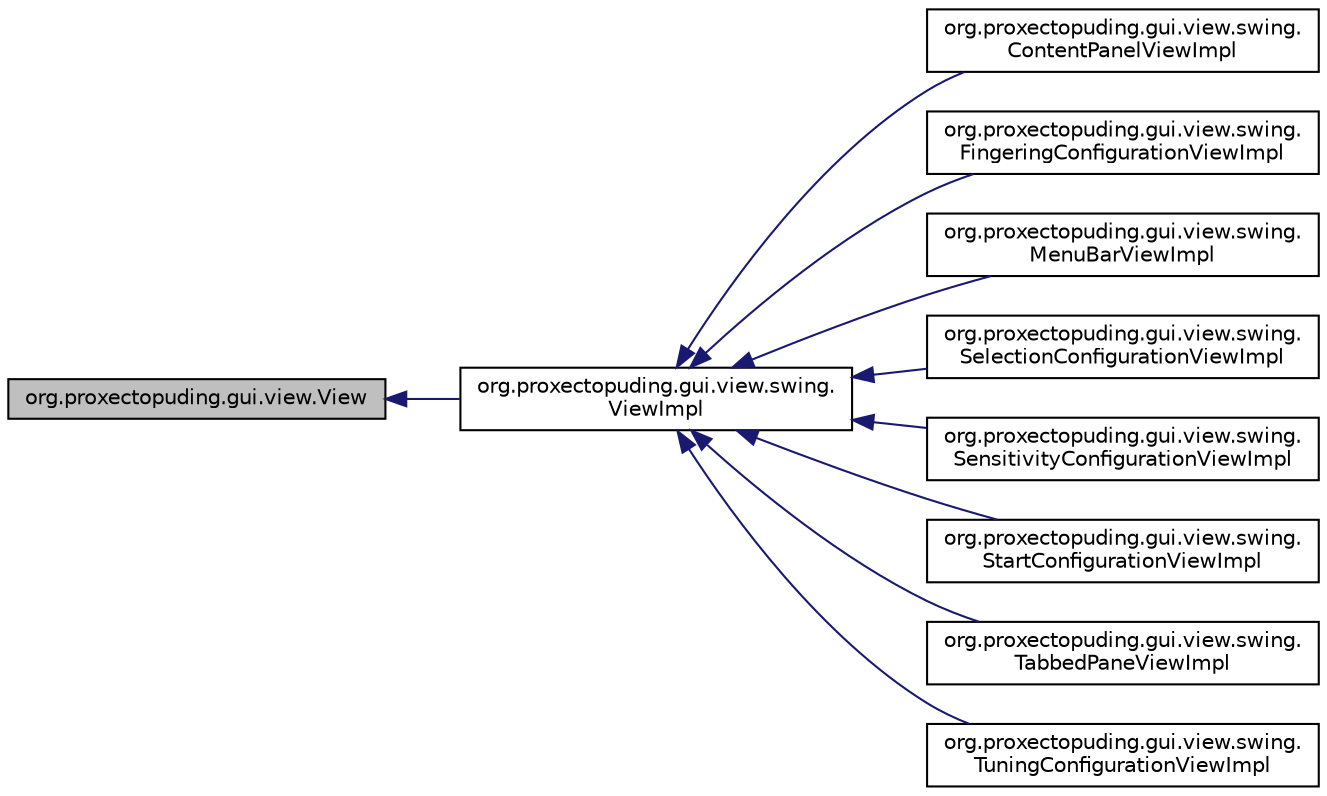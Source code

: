 digraph "org.proxectopuding.gui.view.View"
{
  edge [fontname="Helvetica",fontsize="10",labelfontname="Helvetica",labelfontsize="10"];
  node [fontname="Helvetica",fontsize="10",shape=record];
  rankdir="LR";
  Node0 [label="org.proxectopuding.gui.view.View",height=0.2,width=0.4,color="black", fillcolor="grey75", style="filled", fontcolor="black"];
  Node0 -> Node1 [dir="back",color="midnightblue",fontsize="10",style="solid",fontname="Helvetica"];
  Node1 [label="org.proxectopuding.gui.view.swing.\lViewImpl",height=0.2,width=0.4,color="black", fillcolor="white", style="filled",URL="$classorg_1_1proxectopuding_1_1gui_1_1view_1_1swing_1_1ViewImpl.html"];
  Node1 -> Node2 [dir="back",color="midnightblue",fontsize="10",style="solid",fontname="Helvetica"];
  Node2 [label="org.proxectopuding.gui.view.swing.\lContentPanelViewImpl",height=0.2,width=0.4,color="black", fillcolor="white", style="filled",URL="$classorg_1_1proxectopuding_1_1gui_1_1view_1_1swing_1_1ContentPanelViewImpl.html"];
  Node1 -> Node3 [dir="back",color="midnightblue",fontsize="10",style="solid",fontname="Helvetica"];
  Node3 [label="org.proxectopuding.gui.view.swing.\lFingeringConfigurationViewImpl",height=0.2,width=0.4,color="black", fillcolor="white", style="filled",URL="$classorg_1_1proxectopuding_1_1gui_1_1view_1_1swing_1_1FingeringConfigurationViewImpl.html"];
  Node1 -> Node4 [dir="back",color="midnightblue",fontsize="10",style="solid",fontname="Helvetica"];
  Node4 [label="org.proxectopuding.gui.view.swing.\lMenuBarViewImpl",height=0.2,width=0.4,color="black", fillcolor="white", style="filled",URL="$classorg_1_1proxectopuding_1_1gui_1_1view_1_1swing_1_1MenuBarViewImpl.html"];
  Node1 -> Node5 [dir="back",color="midnightblue",fontsize="10",style="solid",fontname="Helvetica"];
  Node5 [label="org.proxectopuding.gui.view.swing.\lSelectionConfigurationViewImpl",height=0.2,width=0.4,color="black", fillcolor="white", style="filled",URL="$classorg_1_1proxectopuding_1_1gui_1_1view_1_1swing_1_1SelectionConfigurationViewImpl.html"];
  Node1 -> Node6 [dir="back",color="midnightblue",fontsize="10",style="solid",fontname="Helvetica"];
  Node6 [label="org.proxectopuding.gui.view.swing.\lSensitivityConfigurationViewImpl",height=0.2,width=0.4,color="black", fillcolor="white", style="filled",URL="$classorg_1_1proxectopuding_1_1gui_1_1view_1_1swing_1_1SensitivityConfigurationViewImpl.html"];
  Node1 -> Node7 [dir="back",color="midnightblue",fontsize="10",style="solid",fontname="Helvetica"];
  Node7 [label="org.proxectopuding.gui.view.swing.\lStartConfigurationViewImpl",height=0.2,width=0.4,color="black", fillcolor="white", style="filled",URL="$classorg_1_1proxectopuding_1_1gui_1_1view_1_1swing_1_1StartConfigurationViewImpl.html"];
  Node1 -> Node8 [dir="back",color="midnightblue",fontsize="10",style="solid",fontname="Helvetica"];
  Node8 [label="org.proxectopuding.gui.view.swing.\lTabbedPaneViewImpl",height=0.2,width=0.4,color="black", fillcolor="white", style="filled",URL="$classorg_1_1proxectopuding_1_1gui_1_1view_1_1swing_1_1TabbedPaneViewImpl.html"];
  Node1 -> Node9 [dir="back",color="midnightblue",fontsize="10",style="solid",fontname="Helvetica"];
  Node9 [label="org.proxectopuding.gui.view.swing.\lTuningConfigurationViewImpl",height=0.2,width=0.4,color="black", fillcolor="white", style="filled",URL="$classorg_1_1proxectopuding_1_1gui_1_1view_1_1swing_1_1TuningConfigurationViewImpl.html"];
}
